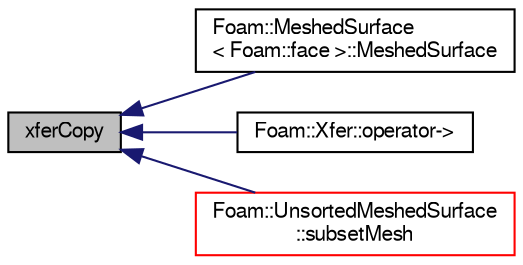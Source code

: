 digraph "xferCopy"
{
  bgcolor="transparent";
  edge [fontname="FreeSans",fontsize="10",labelfontname="FreeSans",labelfontsize="10"];
  node [fontname="FreeSans",fontsize="10",shape=record];
  rankdir="LR";
  Node111107 [label="xferCopy",height=0.2,width=0.4,color="black", fillcolor="grey75", style="filled", fontcolor="black"];
  Node111107 -> Node111108 [dir="back",color="midnightblue",fontsize="10",style="solid",fontname="FreeSans"];
  Node111108 [label="Foam::MeshedSurface\l\< Foam::face \>::MeshedSurface",height=0.2,width=0.4,color="black",URL="$a29566.html#a2143a8295cbe939da33b14560f276356",tooltip="Construct from a surfMesh. "];
  Node111107 -> Node111109 [dir="back",color="midnightblue",fontsize="10",style="solid",fontname="FreeSans"];
  Node111109 [label="Foam::Xfer::operator-\>",height=0.2,width=0.4,color="black",URL="$a27098.html#a84e9959608997de8fe4355def47ff45a",tooltip="Pointer to the underlying datatype. "];
  Node111107 -> Node111110 [dir="back",color="midnightblue",fontsize="10",style="solid",fontname="FreeSans"];
  Node111110 [label="Foam::UnsortedMeshedSurface\l::subsetMesh",height=0.2,width=0.4,color="red",URL="$a29574.html#acba617d04ddec34575e3aa56364a70fa",tooltip="Return new surface. "];
}
